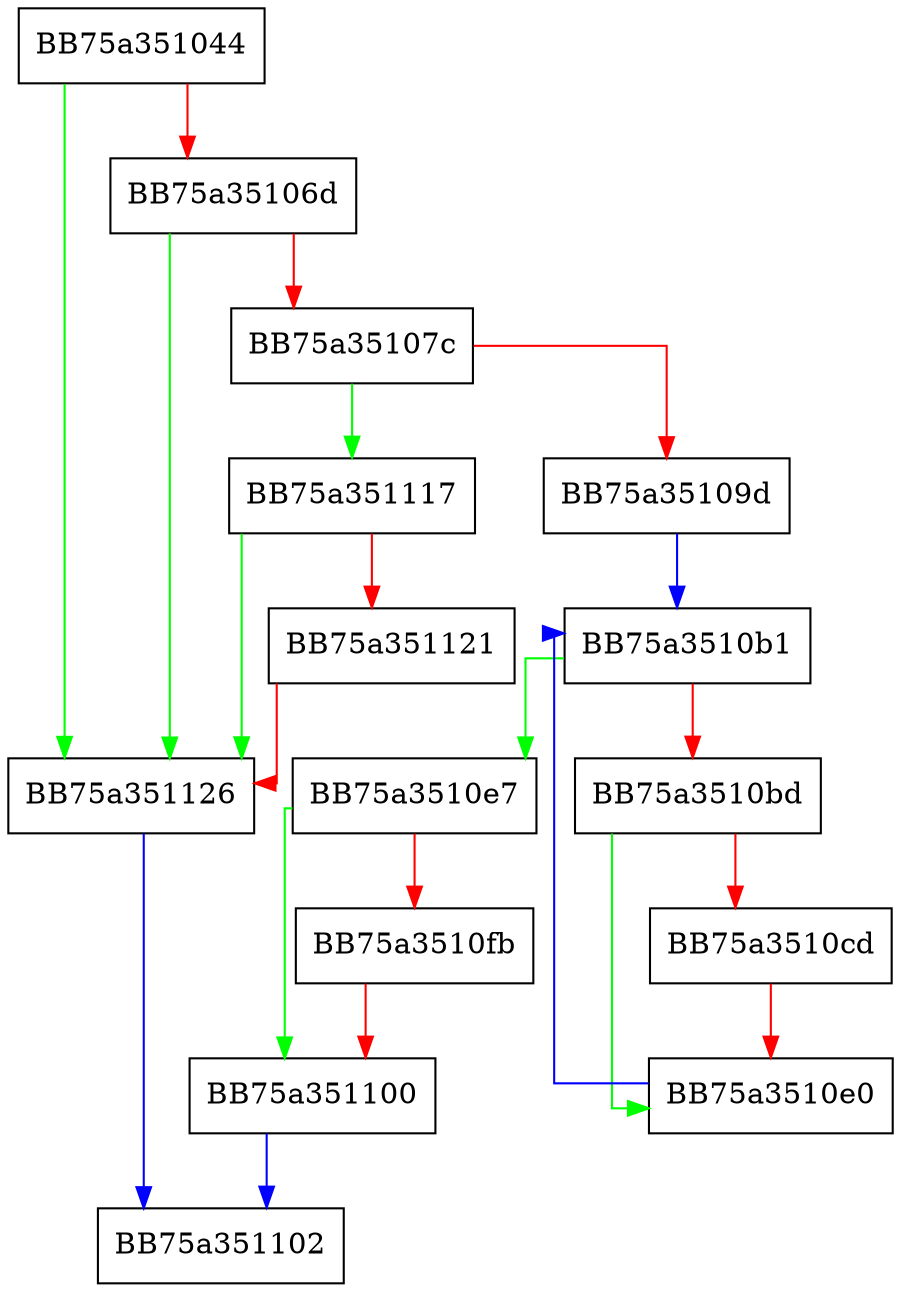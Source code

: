 digraph deleteHandle {
  node [shape="box"];
  graph [splines=ortho];
  BB75a351044 -> BB75a351126 [color="green"];
  BB75a351044 -> BB75a35106d [color="red"];
  BB75a35106d -> BB75a351126 [color="green"];
  BB75a35106d -> BB75a35107c [color="red"];
  BB75a35107c -> BB75a351117 [color="green"];
  BB75a35107c -> BB75a35109d [color="red"];
  BB75a35109d -> BB75a3510b1 [color="blue"];
  BB75a3510b1 -> BB75a3510e7 [color="green"];
  BB75a3510b1 -> BB75a3510bd [color="red"];
  BB75a3510bd -> BB75a3510e0 [color="green"];
  BB75a3510bd -> BB75a3510cd [color="red"];
  BB75a3510cd -> BB75a3510e0 [color="red"];
  BB75a3510e0 -> BB75a3510b1 [color="blue"];
  BB75a3510e7 -> BB75a351100 [color="green"];
  BB75a3510e7 -> BB75a3510fb [color="red"];
  BB75a3510fb -> BB75a351100 [color="red"];
  BB75a351100 -> BB75a351102 [color="blue"];
  BB75a351117 -> BB75a351126 [color="green"];
  BB75a351117 -> BB75a351121 [color="red"];
  BB75a351121 -> BB75a351126 [color="red"];
  BB75a351126 -> BB75a351102 [color="blue"];
}